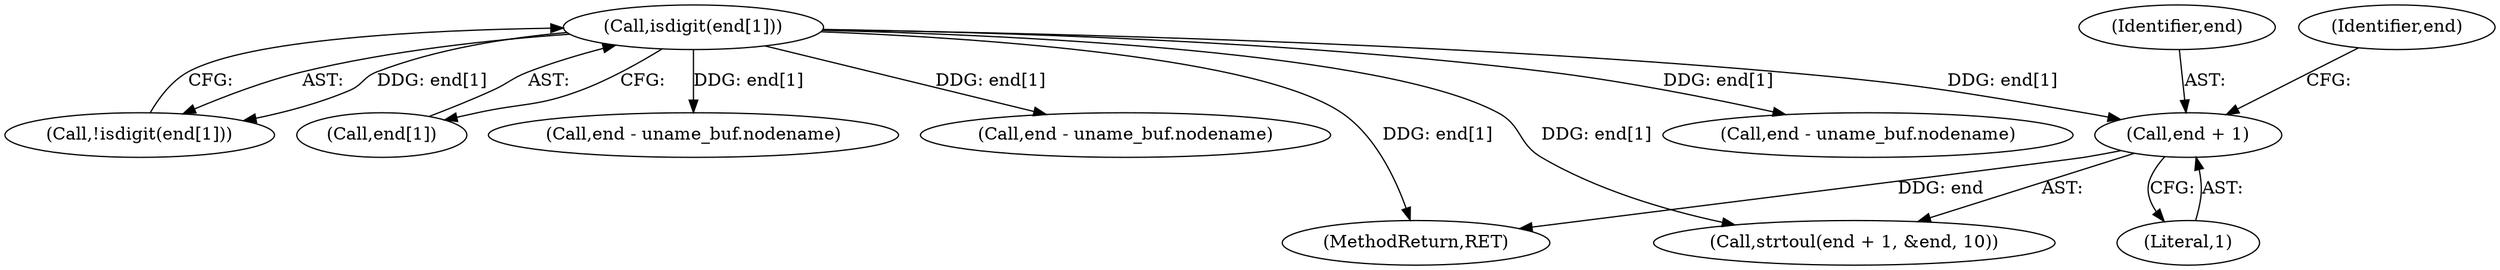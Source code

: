 digraph "0_keepalived_c6247a9ef2c7b33244ab1d3aa5d629ec49f0a067_1@pointer" {
"1000234" [label="(Call,end + 1)"];
"1000221" [label="(Call,isdigit(end[1]))"];
"1000234" [label="(Call,end + 1)"];
"1000233" [label="(Call,strtoul(end + 1, &end, 10))"];
"1000266" [label="(Call,end - uname_buf.nodename)"];
"1000236" [label="(Literal,1)"];
"1000238" [label="(Identifier,end)"];
"1000220" [label="(Call,!isdigit(end[1]))"];
"1000222" [label="(Call,end[1])"];
"1000279" [label="(Call,end - uname_buf.nodename)"];
"1000287" [label="(Call,end - uname_buf.nodename)"];
"1000235" [label="(Identifier,end)"];
"1000221" [label="(Call,isdigit(end[1]))"];
"1000673" [label="(MethodReturn,RET)"];
"1000234" -> "1000233"  [label="AST: "];
"1000234" -> "1000236"  [label="CFG: "];
"1000235" -> "1000234"  [label="AST: "];
"1000236" -> "1000234"  [label="AST: "];
"1000238" -> "1000234"  [label="CFG: "];
"1000234" -> "1000673"  [label="DDG: end"];
"1000221" -> "1000234"  [label="DDG: end[1]"];
"1000221" -> "1000220"  [label="AST: "];
"1000221" -> "1000222"  [label="CFG: "];
"1000222" -> "1000221"  [label="AST: "];
"1000220" -> "1000221"  [label="CFG: "];
"1000221" -> "1000673"  [label="DDG: end[1]"];
"1000221" -> "1000220"  [label="DDG: end[1]"];
"1000221" -> "1000233"  [label="DDG: end[1]"];
"1000221" -> "1000266"  [label="DDG: end[1]"];
"1000221" -> "1000279"  [label="DDG: end[1]"];
"1000221" -> "1000287"  [label="DDG: end[1]"];
}
